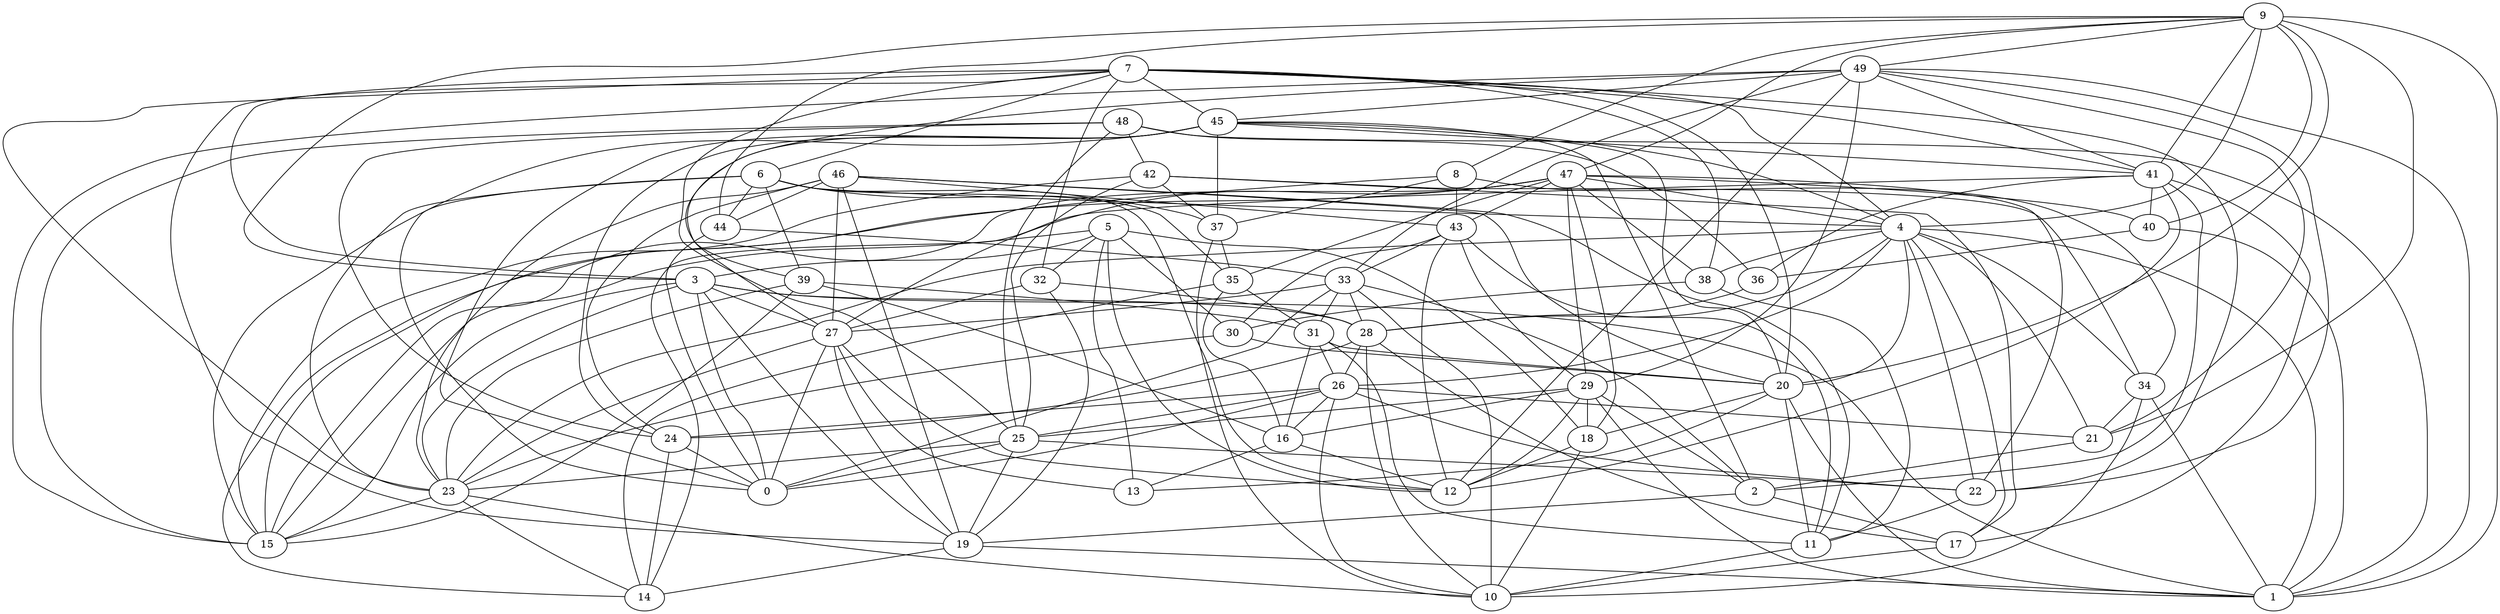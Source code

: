 digraph GG_graph {

subgraph G_graph {
edge [color = black]
"31" -> "11" [dir = none]
"31" -> "26" [dir = none]
"37" -> "10" [dir = none]
"37" -> "35" [dir = none]
"29" -> "1" [dir = none]
"29" -> "25" [dir = none]
"29" -> "2" [dir = none]
"29" -> "16" [dir = none]
"29" -> "12" [dir = none]
"11" -> "10" [dir = none]
"39" -> "23" [dir = none]
"39" -> "15" [dir = none]
"39" -> "31" [dir = none]
"48" -> "25" [dir = none]
"48" -> "36" [dir = none]
"48" -> "15" [dir = none]
"48" -> "42" [dir = none]
"43" -> "29" [dir = none]
"43" -> "12" [dir = none]
"43" -> "30" [dir = none]
"43" -> "33" [dir = none]
"18" -> "12" [dir = none]
"18" -> "10" [dir = none]
"5" -> "30" [dir = none]
"5" -> "15" [dir = none]
"5" -> "18" [dir = none]
"5" -> "13" [dir = none]
"5" -> "32" [dir = none]
"22" -> "11" [dir = none]
"38" -> "11" [dir = none]
"46" -> "44" [dir = none]
"46" -> "24" [dir = none]
"46" -> "23" [dir = none]
"46" -> "20" [dir = none]
"46" -> "27" [dir = none]
"46" -> "19" [dir = none]
"4" -> "28" [dir = none]
"4" -> "17" [dir = none]
"4" -> "20" [dir = none]
"4" -> "23" [dir = none]
"4" -> "22" [dir = none]
"4" -> "38" [dir = none]
"20" -> "18" [dir = none]
"20" -> "1" [dir = none]
"20" -> "11" [dir = none]
"28" -> "24" [dir = none]
"28" -> "10" [dir = none]
"41" -> "2" [dir = none]
"41" -> "14" [dir = none]
"41" -> "40" [dir = none]
"41" -> "12" [dir = none]
"41" -> "36" [dir = none]
"49" -> "12" [dir = none]
"49" -> "45" [dir = none]
"49" -> "22" [dir = none]
"49" -> "15" [dir = none]
"49" -> "29" [dir = none]
"49" -> "39" [dir = none]
"42" -> "34" [dir = none]
"42" -> "37" [dir = none]
"42" -> "25" [dir = none]
"42" -> "15" [dir = none]
"42" -> "17" [dir = none]
"7" -> "22" [dir = none]
"7" -> "38" [dir = none]
"7" -> "25" [dir = none]
"7" -> "6" [dir = none]
"7" -> "32" [dir = none]
"7" -> "3" [dir = none]
"7" -> "41" [dir = none]
"7" -> "45" [dir = none]
"32" -> "28" [dir = none]
"32" -> "27" [dir = none]
"26" -> "10" [dir = none]
"26" -> "25" [dir = none]
"26" -> "21" [dir = none]
"26" -> "24" [dir = none]
"34" -> "10" [dir = none]
"34" -> "21" [dir = none]
"30" -> "23" [dir = none]
"30" -> "20" [dir = none]
"6" -> "35" [dir = none]
"6" -> "0" [dir = none]
"6" -> "44" [dir = none]
"6" -> "4" [dir = none]
"6" -> "37" [dir = none]
"6" -> "39" [dir = none]
"3" -> "19" [dir = none]
"3" -> "28" [dir = none]
"3" -> "27" [dir = none]
"3" -> "23" [dir = none]
"3" -> "1" [dir = none]
"3" -> "0" [dir = none]
"3" -> "15" [dir = none]
"45" -> "2" [dir = none]
"45" -> "41" [dir = none]
"45" -> "15" [dir = none]
"45" -> "27" [dir = none]
"45" -> "37" [dir = none]
"21" -> "2" [dir = none]
"23" -> "14" [dir = none]
"23" -> "15" [dir = none]
"23" -> "10" [dir = none]
"2" -> "17" [dir = none]
"25" -> "23" [dir = none]
"44" -> "0" [dir = none]
"44" -> "33" [dir = none]
"40" -> "36" [dir = none]
"33" -> "10" [dir = none]
"33" -> "0" [dir = none]
"33" -> "28" [dir = none]
"33" -> "27" [dir = none]
"9" -> "21" [dir = none]
"9" -> "41" [dir = none]
"9" -> "8" [dir = none]
"9" -> "44" [dir = none]
"9" -> "1" [dir = none]
"9" -> "47" [dir = none]
"9" -> "4" [dir = none]
"9" -> "40" [dir = none]
"9" -> "20" [dir = none]
"36" -> "28" [dir = none]
"16" -> "13" [dir = none]
"16" -> "12" [dir = none]
"47" -> "43" [dir = none]
"47" -> "4" [dir = none]
"47" -> "18" [dir = none]
"47" -> "29" [dir = none]
"47" -> "22" [dir = none]
"47" -> "14" [dir = none]
"47" -> "40" [dir = none]
"47" -> "35" [dir = none]
"47" -> "27" [dir = none]
"27" -> "13" [dir = none]
"27" -> "0" [dir = none]
"27" -> "19" [dir = none]
"27" -> "12" [dir = none]
"35" -> "16" [dir = none]
"35" -> "14" [dir = none]
"35" -> "31" [dir = none]
"8" -> "34" [dir = none]
"8" -> "15" [dir = none]
"8" -> "43" [dir = none]
"24" -> "14" [dir = none]
"24" -> "0" [dir = none]
"19" -> "1" [dir = none]
"19" -> "14" [dir = none]
"46" -> "43" [dir = none]
"9" -> "49" [dir = none]
"17" -> "10" [dir = none]
"34" -> "1" [dir = none]
"49" -> "41" [dir = none]
"49" -> "1" [dir = none]
"31" -> "20" [dir = none]
"46" -> "11" [dir = none]
"26" -> "0" [dir = none]
"4" -> "1" [dir = none]
"9" -> "3" [dir = none]
"28" -> "17" [dir = none]
"49" -> "33" [dir = none]
"6" -> "12" [dir = none]
"25" -> "0" [dir = none]
"7" -> "20" [dir = none]
"25" -> "22" [dir = none]
"7" -> "23" [dir = none]
"20" -> "13" [dir = none]
"4" -> "34" [dir = none]
"48" -> "24" [dir = none]
"32" -> "19" [dir = none]
"29" -> "18" [dir = none]
"28" -> "26" [dir = none]
"5" -> "3" [dir = none]
"7" -> "4" [dir = none]
"41" -> "17" [dir = none]
"39" -> "16" [dir = none]
"8" -> "37" [dir = none]
"38" -> "30" [dir = none]
"7" -> "19" [dir = none]
"27" -> "23" [dir = none]
"48" -> "1" [dir = none]
"4" -> "26" [dir = none]
"6" -> "23" [dir = none]
"26" -> "22" [dir = none]
"26" -> "16" [dir = none]
"33" -> "31" [dir = none]
"45" -> "20" [dir = none]
"45" -> "0" [dir = none]
"33" -> "2" [dir = none]
"47" -> "15" [dir = none]
"49" -> "21" [dir = none]
"47" -> "38" [dir = none]
"43" -> "11" [dir = none]
"40" -> "1" [dir = none]
"31" -> "16" [dir = none]
"45" -> "24" [dir = none]
"4" -> "21" [dir = none]
"45" -> "4" [dir = none]
"5" -> "12" [dir = none]
"2" -> "19" [dir = none]
"25" -> "19" [dir = none]
}

}
